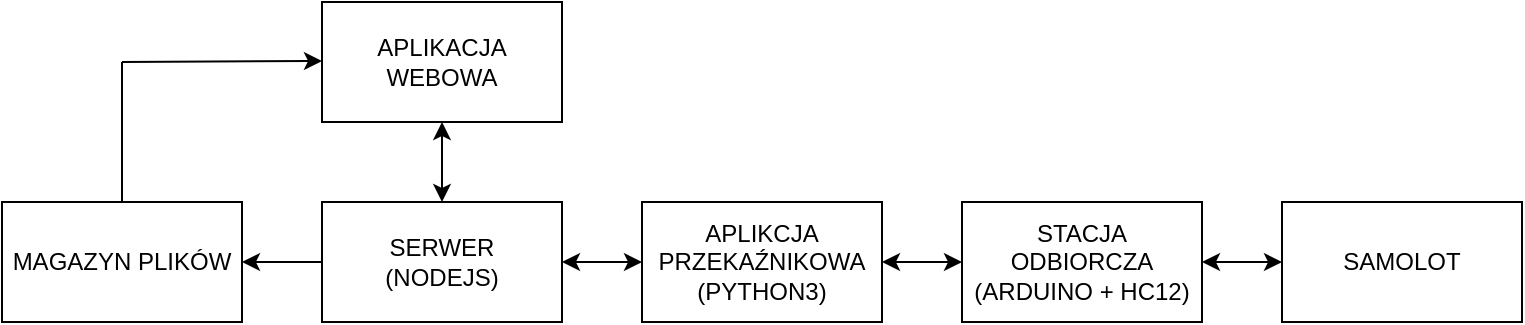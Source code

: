 <mxfile version="20.6.0" type="device"><diagram id="H1aX7TV9O-BaHC8CTlQv" name="Strona-1"><mxGraphModel dx="1422" dy="772" grid="0" gridSize="10" guides="1" tooltips="1" connect="1" arrows="1" fold="1" page="1" pageScale="1" pageWidth="827" pageHeight="1169" math="0" shadow="0"><root><mxCell id="0"/><mxCell id="1" parent="0"/><mxCell id="sIrMK-sM70IlQeY7xx1_-13" value="SERWER&lt;br&gt;(NODEJS)" style="rounded=0;whiteSpace=wrap;html=1;" vertex="1" parent="1"><mxGeometry x="200" y="330" width="120" height="60" as="geometry"/></mxCell><mxCell id="sIrMK-sM70IlQeY7xx1_-14" value="APLIKACJA WEBOWA" style="rounded=0;whiteSpace=wrap;html=1;" vertex="1" parent="1"><mxGeometry x="200" y="230" width="120" height="60" as="geometry"/></mxCell><mxCell id="sIrMK-sM70IlQeY7xx1_-15" value="MAGAZYN PLIKÓW" style="rounded=0;whiteSpace=wrap;html=1;" vertex="1" parent="1"><mxGeometry x="40" y="330" width="120" height="60" as="geometry"/></mxCell><mxCell id="sIrMK-sM70IlQeY7xx1_-16" value="APLIKCJA PRZEKAŹNIKOWA&lt;br&gt;(PYTHON3)" style="rounded=0;whiteSpace=wrap;html=1;" vertex="1" parent="1"><mxGeometry x="360" y="330" width="120" height="60" as="geometry"/></mxCell><mxCell id="sIrMK-sM70IlQeY7xx1_-17" value="STACJA ODBIORCZA&lt;br&gt;(ARDUINO + HC12)" style="rounded=0;whiteSpace=wrap;html=1;" vertex="1" parent="1"><mxGeometry x="520" y="330" width="120" height="60" as="geometry"/></mxCell><mxCell id="sIrMK-sM70IlQeY7xx1_-18" value="SAMOLOT" style="rounded=0;whiteSpace=wrap;html=1;" vertex="1" parent="1"><mxGeometry x="680" y="330" width="120" height="60" as="geometry"/></mxCell><mxCell id="sIrMK-sM70IlQeY7xx1_-22" value="" style="endArrow=classic;html=1;rounded=0;" edge="1" parent="1"><mxGeometry width="50" height="50" relative="1" as="geometry"><mxPoint x="100" y="260" as="sourcePoint"/><mxPoint x="200" y="259.5" as="targetPoint"/></mxGeometry></mxCell><mxCell id="sIrMK-sM70IlQeY7xx1_-23" value="" style="endArrow=none;html=1;rounded=0;" edge="1" parent="1"><mxGeometry width="50" height="50" relative="1" as="geometry"><mxPoint x="100" y="330" as="sourcePoint"/><mxPoint x="100" y="260" as="targetPoint"/></mxGeometry></mxCell><mxCell id="sIrMK-sM70IlQeY7xx1_-24" value="" style="endArrow=classic;startArrow=classic;html=1;rounded=0;entryX=0.5;entryY=1;entryDx=0;entryDy=0;" edge="1" parent="1" target="sIrMK-sM70IlQeY7xx1_-14"><mxGeometry width="50" height="50" relative="1" as="geometry"><mxPoint x="260" y="330" as="sourcePoint"/><mxPoint x="310" y="280" as="targetPoint"/></mxGeometry></mxCell><mxCell id="sIrMK-sM70IlQeY7xx1_-25" value="" style="endArrow=classic;startArrow=classic;html=1;rounded=0;exitX=1;exitY=0.5;exitDx=0;exitDy=0;entryX=0;entryY=0.5;entryDx=0;entryDy=0;" edge="1" parent="1" source="sIrMK-sM70IlQeY7xx1_-13" target="sIrMK-sM70IlQeY7xx1_-16"><mxGeometry width="50" height="50" relative="1" as="geometry"><mxPoint x="390" y="470" as="sourcePoint"/><mxPoint x="440" y="420" as="targetPoint"/></mxGeometry></mxCell><mxCell id="sIrMK-sM70IlQeY7xx1_-26" value="" style="endArrow=classic;html=1;rounded=0;exitX=0;exitY=0.5;exitDx=0;exitDy=0;entryX=1;entryY=0.5;entryDx=0;entryDy=0;" edge="1" parent="1" source="sIrMK-sM70IlQeY7xx1_-13" target="sIrMK-sM70IlQeY7xx1_-15"><mxGeometry width="50" height="50" relative="1" as="geometry"><mxPoint x="390" y="470" as="sourcePoint"/><mxPoint x="440" y="420" as="targetPoint"/></mxGeometry></mxCell><mxCell id="sIrMK-sM70IlQeY7xx1_-28" value="" style="endArrow=classic;startArrow=classic;html=1;rounded=0;entryX=0;entryY=0.5;entryDx=0;entryDy=0;exitX=1;exitY=0.5;exitDx=0;exitDy=0;" edge="1" parent="1" source="sIrMK-sM70IlQeY7xx1_-16" target="sIrMK-sM70IlQeY7xx1_-17"><mxGeometry width="50" height="50" relative="1" as="geometry"><mxPoint x="310" y="410" as="sourcePoint"/><mxPoint x="360" y="360" as="targetPoint"/></mxGeometry></mxCell><mxCell id="sIrMK-sM70IlQeY7xx1_-29" value="" style="endArrow=classic;startArrow=classic;html=1;rounded=0;entryX=0;entryY=0.5;entryDx=0;entryDy=0;exitX=1;exitY=0.5;exitDx=0;exitDy=0;" edge="1" parent="1" source="sIrMK-sM70IlQeY7xx1_-17" target="sIrMK-sM70IlQeY7xx1_-18"><mxGeometry width="50" height="50" relative="1" as="geometry"><mxPoint x="310" y="410" as="sourcePoint"/><mxPoint x="360" y="360" as="targetPoint"/></mxGeometry></mxCell></root></mxGraphModel></diagram></mxfile>